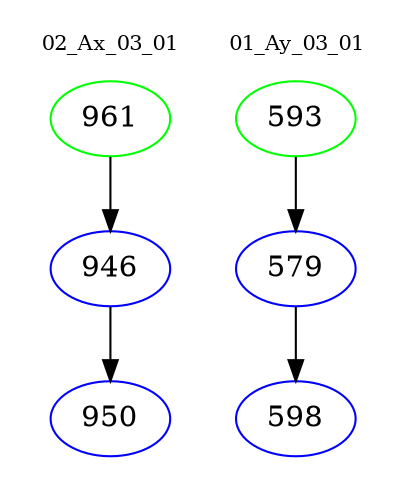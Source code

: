 digraph{
subgraph cluster_0 {
color = white
label = "02_Ax_03_01";
fontsize=10;
T0_961 [label="961", color="green"]
T0_961 -> T0_946 [color="black"]
T0_946 [label="946", color="blue"]
T0_946 -> T0_950 [color="black"]
T0_950 [label="950", color="blue"]
}
subgraph cluster_1 {
color = white
label = "01_Ay_03_01";
fontsize=10;
T1_593 [label="593", color="green"]
T1_593 -> T1_579 [color="black"]
T1_579 [label="579", color="blue"]
T1_579 -> T1_598 [color="black"]
T1_598 [label="598", color="blue"]
}
}
